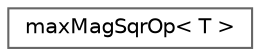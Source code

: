 digraph "Graphical Class Hierarchy"
{
 // LATEX_PDF_SIZE
  bgcolor="transparent";
  edge [fontname=Helvetica,fontsize=10,labelfontname=Helvetica,labelfontsize=10];
  node [fontname=Helvetica,fontsize=10,shape=box,height=0.2,width=0.4];
  rankdir="LR";
  Node0 [id="Node000000",label="maxMagSqrOp\< T \>",height=0.2,width=0.4,color="grey40", fillcolor="white", style="filled",URL="$structFoam_1_1maxMagSqrOp.html",tooltip=" "];
}

